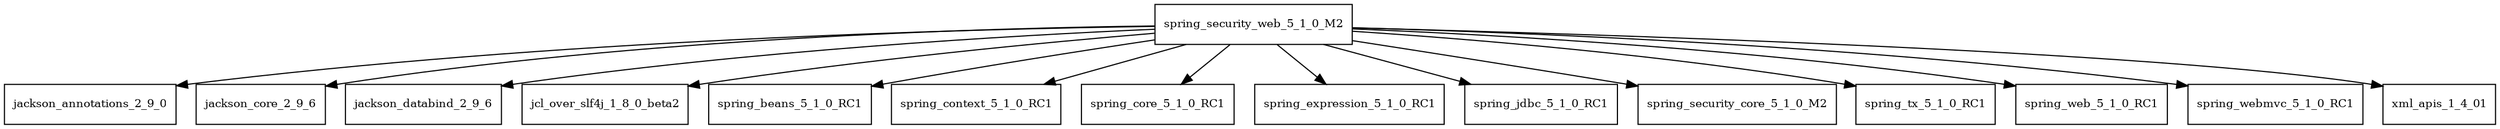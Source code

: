 digraph spring_security_web_5_1_0_M2_dependencies {
  node [shape = box, fontsize=10.0];
  spring_security_web_5_1_0_M2 -> jackson_annotations_2_9_0;
  spring_security_web_5_1_0_M2 -> jackson_core_2_9_6;
  spring_security_web_5_1_0_M2 -> jackson_databind_2_9_6;
  spring_security_web_5_1_0_M2 -> jcl_over_slf4j_1_8_0_beta2;
  spring_security_web_5_1_0_M2 -> spring_beans_5_1_0_RC1;
  spring_security_web_5_1_0_M2 -> spring_context_5_1_0_RC1;
  spring_security_web_5_1_0_M2 -> spring_core_5_1_0_RC1;
  spring_security_web_5_1_0_M2 -> spring_expression_5_1_0_RC1;
  spring_security_web_5_1_0_M2 -> spring_jdbc_5_1_0_RC1;
  spring_security_web_5_1_0_M2 -> spring_security_core_5_1_0_M2;
  spring_security_web_5_1_0_M2 -> spring_tx_5_1_0_RC1;
  spring_security_web_5_1_0_M2 -> spring_web_5_1_0_RC1;
  spring_security_web_5_1_0_M2 -> spring_webmvc_5_1_0_RC1;
  spring_security_web_5_1_0_M2 -> xml_apis_1_4_01;
}
